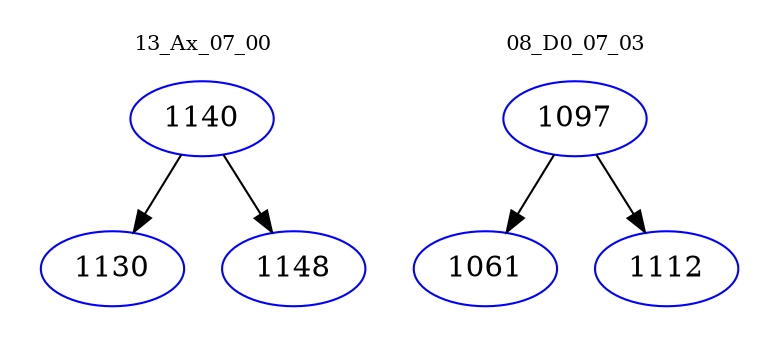 digraph{
subgraph cluster_0 {
color = white
label = "13_Ax_07_00";
fontsize=10;
T0_1140 [label="1140", color="blue"]
T0_1140 -> T0_1130 [color="black"]
T0_1130 [label="1130", color="blue"]
T0_1140 -> T0_1148 [color="black"]
T0_1148 [label="1148", color="blue"]
}
subgraph cluster_1 {
color = white
label = "08_D0_07_03";
fontsize=10;
T1_1097 [label="1097", color="blue"]
T1_1097 -> T1_1061 [color="black"]
T1_1061 [label="1061", color="blue"]
T1_1097 -> T1_1112 [color="black"]
T1_1112 [label="1112", color="blue"]
}
}
